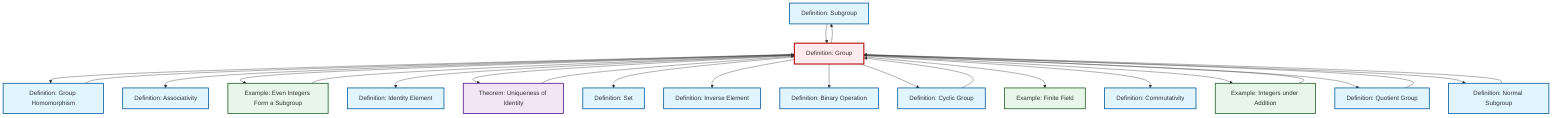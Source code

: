 graph TD
    classDef definition fill:#e1f5fe,stroke:#01579b,stroke-width:2px
    classDef theorem fill:#f3e5f5,stroke:#4a148c,stroke-width:2px
    classDef axiom fill:#fff3e0,stroke:#e65100,stroke-width:2px
    classDef example fill:#e8f5e9,stroke:#1b5e20,stroke-width:2px
    classDef current fill:#ffebee,stroke:#b71c1c,stroke-width:3px
    def-subgroup["Definition: Subgroup"]:::definition
    def-identity-element["Definition: Identity Element"]:::definition
    def-homomorphism["Definition: Group Homomorphism"]:::definition
    def-group["Definition: Group"]:::definition
    def-commutativity["Definition: Commutativity"]:::definition
    def-inverse-element["Definition: Inverse Element"]:::definition
    thm-unique-identity["Theorem: Uniqueness of Identity"]:::theorem
    def-set["Definition: Set"]:::definition
    def-binary-operation["Definition: Binary Operation"]:::definition
    def-quotient-group["Definition: Quotient Group"]:::definition
    def-normal-subgroup["Definition: Normal Subgroup"]:::definition
    ex-integers-addition["Example: Integers under Addition"]:::example
    def-cyclic-group["Definition: Cyclic Group"]:::definition
    ex-finite-field["Example: Finite Field"]:::example
    def-associativity["Definition: Associativity"]:::definition
    ex-even-integers-subgroup["Example: Even Integers Form a Subgroup"]:::example
    def-subgroup --> def-group
    thm-unique-identity --> def-group
    def-group --> def-homomorphism
    ex-even-integers-subgroup --> def-group
    ex-integers-addition --> def-group
    def-group --> def-associativity
    def-group --> ex-even-integers-subgroup
    def-group --> def-identity-element
    def-group --> thm-unique-identity
    def-quotient-group --> def-group
    def-group --> def-set
    def-group --> def-inverse-element
    def-group --> def-binary-operation
    def-group --> def-cyclic-group
    def-group --> def-subgroup
    def-normal-subgroup --> def-group
    def-group --> ex-finite-field
    def-group --> def-commutativity
    def-cyclic-group --> def-group
    def-homomorphism --> def-group
    def-group --> ex-integers-addition
    def-group --> def-quotient-group
    def-group --> def-normal-subgroup
    class def-group current